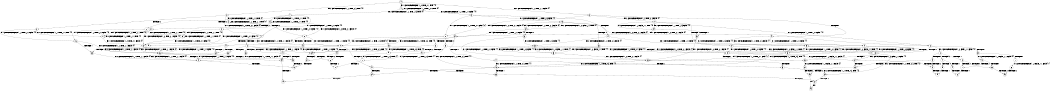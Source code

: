 digraph BCG {
size = "7, 10.5";
center = TRUE;
node [shape = circle];
0 [peripheries = 2];
0 -> 1 [label = "EX !1 !ATOMIC_EXCH_BRANCH (1, +0, TRUE, +0, 1, TRUE) !{0}"];
0 -> 2 [label = "EX !2 !ATOMIC_EXCH_BRANCH (1, +1, TRUE, +0, 3, TRUE) !{0}"];
0 -> 3 [label = "EX !0 !ATOMIC_EXCH_BRANCH (1, +1, TRUE, +1, 1, FALSE) !{0}"];
1 -> 4 [label = "EX !2 !ATOMIC_EXCH_BRANCH (1, +1, TRUE, +0, 3, TRUE) !{0}"];
1 -> 5 [label = "EX !0 !ATOMIC_EXCH_BRANCH (1, +1, TRUE, +1, 1, FALSE) !{0}"];
1 -> 1 [label = "EX !1 !ATOMIC_EXCH_BRANCH (1, +0, TRUE, +0, 1, TRUE) !{0}"];
2 -> 6 [label = "TERMINATE !2"];
2 -> 7 [label = "EX !1 !ATOMIC_EXCH_BRANCH (1, +0, TRUE, +0, 1, FALSE) !{0}"];
2 -> 8 [label = "EX !0 !ATOMIC_EXCH_BRANCH (1, +1, TRUE, +1, 1, TRUE) !{0}"];
3 -> 9 [label = "TERMINATE !0"];
3 -> 10 [label = "EX !1 !ATOMIC_EXCH_BRANCH (1, +0, TRUE, +0, 1, FALSE) !{0}"];
3 -> 11 [label = "EX !2 !ATOMIC_EXCH_BRANCH (1, +1, TRUE, +0, 3, FALSE) !{0}"];
4 -> 12 [label = "TERMINATE !2"];
4 -> 13 [label = "EX !0 !ATOMIC_EXCH_BRANCH (1, +1, TRUE, +1, 1, TRUE) !{0}"];
4 -> 7 [label = "EX !1 !ATOMIC_EXCH_BRANCH (1, +0, TRUE, +0, 1, FALSE) !{0}"];
5 -> 14 [label = "TERMINATE !0"];
5 -> 15 [label = "EX !2 !ATOMIC_EXCH_BRANCH (1, +1, TRUE, +0, 3, FALSE) !{0}"];
5 -> 10 [label = "EX !1 !ATOMIC_EXCH_BRANCH (1, +0, TRUE, +0, 1, FALSE) !{0}"];
6 -> 16 [label = "EX !1 !ATOMIC_EXCH_BRANCH (1, +0, TRUE, +0, 1, FALSE) !{0}"];
6 -> 17 [label = "EX !0 !ATOMIC_EXCH_BRANCH (1, +1, TRUE, +1, 1, TRUE) !{0}"];
7 -> 18 [label = "TERMINATE !1"];
7 -> 19 [label = "TERMINATE !2"];
7 -> 20 [label = "EX !0 !ATOMIC_EXCH_BRANCH (1, +1, TRUE, +1, 1, FALSE) !{0}"];
8 -> 21 [label = "TERMINATE !2"];
8 -> 22 [label = "EX !1 !ATOMIC_EXCH_BRANCH (1, +0, TRUE, +0, 1, FALSE) !{0}"];
8 -> 8 [label = "EX !0 !ATOMIC_EXCH_BRANCH (1, +1, TRUE, +1, 1, TRUE) !{0}"];
9 -> 23 [label = "EX !2 !ATOMIC_EXCH_BRANCH (1, +1, TRUE, +0, 3, FALSE) !{1}"];
9 -> 24 [label = "EX !1 !ATOMIC_EXCH_BRANCH (1, +0, TRUE, +0, 1, FALSE) !{1}"];
10 -> 25 [label = "TERMINATE !1"];
10 -> 26 [label = "TERMINATE !0"];
10 -> 20 [label = "EX !2 !ATOMIC_EXCH_BRANCH (1, +1, TRUE, +0, 3, TRUE) !{0}"];
11 -> 27 [label = "TERMINATE !0"];
11 -> 28 [label = "EX !1 !ATOMIC_EXCH_BRANCH (1, +0, TRUE, +0, 1, FALSE) !{0}"];
11 -> 29 [label = "EX !2 !ATOMIC_EXCH_BRANCH (1, +0, FALSE, +1, 1, TRUE) !{0}"];
12 -> 30 [label = "EX !0 !ATOMIC_EXCH_BRANCH (1, +1, TRUE, +1, 1, TRUE) !{0}"];
12 -> 16 [label = "EX !1 !ATOMIC_EXCH_BRANCH (1, +0, TRUE, +0, 1, FALSE) !{0}"];
13 -> 31 [label = "TERMINATE !2"];
13 -> 22 [label = "EX !1 !ATOMIC_EXCH_BRANCH (1, +0, TRUE, +0, 1, FALSE) !{0}"];
13 -> 13 [label = "EX !0 !ATOMIC_EXCH_BRANCH (1, +1, TRUE, +1, 1, TRUE) !{0}"];
14 -> 32 [label = "EX !2 !ATOMIC_EXCH_BRANCH (1, +1, TRUE, +0, 3, FALSE) !{1}"];
14 -> 24 [label = "EX !1 !ATOMIC_EXCH_BRANCH (1, +0, TRUE, +0, 1, FALSE) !{1}"];
15 -> 33 [label = "TERMINATE !0"];
15 -> 34 [label = "EX !2 !ATOMIC_EXCH_BRANCH (1, +0, FALSE, +1, 1, TRUE) !{0}"];
15 -> 28 [label = "EX !1 !ATOMIC_EXCH_BRANCH (1, +0, TRUE, +0, 1, FALSE) !{0}"];
16 -> 35 [label = "TERMINATE !1"];
16 -> 36 [label = "EX !0 !ATOMIC_EXCH_BRANCH (1, +1, TRUE, +1, 1, FALSE) !{0}"];
17 -> 37 [label = "EX !1 !ATOMIC_EXCH_BRANCH (1, +0, TRUE, +0, 1, FALSE) !{0}"];
17 -> 17 [label = "EX !0 !ATOMIC_EXCH_BRANCH (1, +1, TRUE, +1, 1, TRUE) !{0}"];
18 -> 38 [label = "TERMINATE !2"];
18 -> 39 [label = "EX !0 !ATOMIC_EXCH_BRANCH (1, +1, TRUE, +1, 1, FALSE) !{0}"];
19 -> 35 [label = "TERMINATE !1"];
19 -> 36 [label = "EX !0 !ATOMIC_EXCH_BRANCH (1, +1, TRUE, +1, 1, FALSE) !{0}"];
20 -> 40 [label = "TERMINATE !1"];
20 -> 41 [label = "TERMINATE !2"];
20 -> 42 [label = "TERMINATE !0"];
21 -> 37 [label = "EX !1 !ATOMIC_EXCH_BRANCH (1, +0, TRUE, +0, 1, FALSE) !{0}"];
21 -> 17 [label = "EX !0 !ATOMIC_EXCH_BRANCH (1, +1, TRUE, +1, 1, TRUE) !{0}"];
22 -> 43 [label = "TERMINATE !1"];
22 -> 44 [label = "TERMINATE !2"];
22 -> 20 [label = "EX !0 !ATOMIC_EXCH_BRANCH (1, +1, TRUE, +1, 1, FALSE) !{0}"];
23 -> 45 [label = "EX !1 !ATOMIC_EXCH_BRANCH (1, +0, TRUE, +0, 1, FALSE) !{1}"];
23 -> 46 [label = "EX !2 !ATOMIC_EXCH_BRANCH (1, +0, FALSE, +1, 1, TRUE) !{1}"];
24 -> 47 [label = "TERMINATE !1"];
24 -> 48 [label = "EX !2 !ATOMIC_EXCH_BRANCH (1, +1, TRUE, +0, 3, TRUE) !{1}"];
25 -> 49 [label = "TERMINATE !0"];
25 -> 39 [label = "EX !2 !ATOMIC_EXCH_BRANCH (1, +1, TRUE, +0, 3, TRUE) !{0}"];
26 -> 47 [label = "TERMINATE !1"];
26 -> 48 [label = "EX !2 !ATOMIC_EXCH_BRANCH (1, +1, TRUE, +0, 3, TRUE) !{1}"];
27 -> 45 [label = "EX !1 !ATOMIC_EXCH_BRANCH (1, +0, TRUE, +0, 1, FALSE) !{1}"];
27 -> 46 [label = "EX !2 !ATOMIC_EXCH_BRANCH (1, +0, FALSE, +1, 1, TRUE) !{1}"];
28 -> 50 [label = "TERMINATE !1"];
28 -> 51 [label = "TERMINATE !0"];
28 -> 52 [label = "EX !2 !ATOMIC_EXCH_BRANCH (1, +0, FALSE, +1, 1, FALSE) !{0}"];
29 -> 53 [label = "TERMINATE !0"];
29 -> 54 [label = "EX !1 !ATOMIC_EXCH_BRANCH (1, +0, TRUE, +0, 1, FALSE) !{0}"];
29 -> 11 [label = "EX !2 !ATOMIC_EXCH_BRANCH (1, +1, TRUE, +0, 3, FALSE) !{0}"];
30 -> 37 [label = "EX !1 !ATOMIC_EXCH_BRANCH (1, +0, TRUE, +0, 1, FALSE) !{0}"];
30 -> 30 [label = "EX !0 !ATOMIC_EXCH_BRANCH (1, +1, TRUE, +1, 1, TRUE) !{0}"];
31 -> 37 [label = "EX !1 !ATOMIC_EXCH_BRANCH (1, +0, TRUE, +0, 1, FALSE) !{0}"];
31 -> 30 [label = "EX !0 !ATOMIC_EXCH_BRANCH (1, +1, TRUE, +1, 1, TRUE) !{0}"];
32 -> 55 [label = "EX !2 !ATOMIC_EXCH_BRANCH (1, +0, FALSE, +1, 1, TRUE) !{1}"];
32 -> 45 [label = "EX !1 !ATOMIC_EXCH_BRANCH (1, +0, TRUE, +0, 1, FALSE) !{1}"];
33 -> 55 [label = "EX !2 !ATOMIC_EXCH_BRANCH (1, +0, FALSE, +1, 1, TRUE) !{1}"];
33 -> 45 [label = "EX !1 !ATOMIC_EXCH_BRANCH (1, +0, TRUE, +0, 1, FALSE) !{1}"];
34 -> 56 [label = "TERMINATE !0"];
34 -> 15 [label = "EX !2 !ATOMIC_EXCH_BRANCH (1, +1, TRUE, +0, 3, FALSE) !{0}"];
34 -> 54 [label = "EX !1 !ATOMIC_EXCH_BRANCH (1, +0, TRUE, +0, 1, FALSE) !{0}"];
35 -> 57 [label = "EX !0 !ATOMIC_EXCH_BRANCH (1, +1, TRUE, +1, 1, FALSE) !{0}"];
36 -> 58 [label = "TERMINATE !1"];
36 -> 59 [label = "TERMINATE !0"];
37 -> 60 [label = "TERMINATE !1"];
37 -> 36 [label = "EX !0 !ATOMIC_EXCH_BRANCH (1, +1, TRUE, +1, 1, FALSE) !{0}"];
38 -> 57 [label = "EX !0 !ATOMIC_EXCH_BRANCH (1, +1, TRUE, +1, 1, FALSE) !{0}"];
39 -> 61 [label = "TERMINATE !2"];
39 -> 62 [label = "TERMINATE !0"];
40 -> 61 [label = "TERMINATE !2"];
40 -> 62 [label = "TERMINATE !0"];
41 -> 58 [label = "TERMINATE !1"];
41 -> 59 [label = "TERMINATE !0"];
42 -> 63 [label = "TERMINATE !1"];
42 -> 64 [label = "TERMINATE !2"];
43 -> 65 [label = "TERMINATE !2"];
43 -> 39 [label = "EX !0 !ATOMIC_EXCH_BRANCH (1, +1, TRUE, +1, 1, FALSE) !{0}"];
44 -> 60 [label = "TERMINATE !1"];
44 -> 36 [label = "EX !0 !ATOMIC_EXCH_BRANCH (1, +1, TRUE, +1, 1, FALSE) !{0}"];
45 -> 66 [label = "TERMINATE !1"];
45 -> 67 [label = "EX !2 !ATOMIC_EXCH_BRANCH (1, +0, FALSE, +1, 1, FALSE) !{1}"];
46 -> 68 [label = "EX !1 !ATOMIC_EXCH_BRANCH (1, +0, TRUE, +0, 1, FALSE) !{1}"];
46 -> 23 [label = "EX !2 !ATOMIC_EXCH_BRANCH (1, +1, TRUE, +0, 3, FALSE) !{1}"];
47 -> 69 [label = "EX !2 !ATOMIC_EXCH_BRANCH (1, +1, TRUE, +0, 3, TRUE) !{2}"];
48 -> 63 [label = "TERMINATE !1"];
48 -> 64 [label = "TERMINATE !2"];
49 -> 70 [label = "EX !2 !ATOMIC_EXCH_BRANCH (1, +1, TRUE, +0, 3, TRUE) !{1}"];
50 -> 71 [label = "TERMINATE !0"];
50 -> 72 [label = "EX !2 !ATOMIC_EXCH_BRANCH (1, +0, FALSE, +1, 1, FALSE) !{0}"];
51 -> 66 [label = "TERMINATE !1"];
51 -> 67 [label = "EX !2 !ATOMIC_EXCH_BRANCH (1, +0, FALSE, +1, 1, FALSE) !{1}"];
52 -> 73 [label = "TERMINATE !1"];
52 -> 74 [label = "TERMINATE !2"];
52 -> 75 [label = "TERMINATE !0"];
53 -> 68 [label = "EX !1 !ATOMIC_EXCH_BRANCH (1, +0, TRUE, +0, 1, FALSE) !{1}"];
53 -> 23 [label = "EX !2 !ATOMIC_EXCH_BRANCH (1, +1, TRUE, +0, 3, FALSE) !{1}"];
54 -> 76 [label = "TERMINATE !1"];
54 -> 77 [label = "TERMINATE !0"];
54 -> 20 [label = "EX !2 !ATOMIC_EXCH_BRANCH (1, +1, TRUE, +0, 3, TRUE) !{0}"];
55 -> 32 [label = "EX !2 !ATOMIC_EXCH_BRANCH (1, +1, TRUE, +0, 3, FALSE) !{1}"];
55 -> 68 [label = "EX !1 !ATOMIC_EXCH_BRANCH (1, +0, TRUE, +0, 1, FALSE) !{1}"];
56 -> 32 [label = "EX !2 !ATOMIC_EXCH_BRANCH (1, +1, TRUE, +0, 3, FALSE) !{1}"];
56 -> 68 [label = "EX !1 !ATOMIC_EXCH_BRANCH (1, +0, TRUE, +0, 1, FALSE) !{1}"];
57 -> 78 [label = "TERMINATE !0"];
58 -> 78 [label = "TERMINATE !0"];
59 -> 79 [label = "TERMINATE !1"];
60 -> 57 [label = "EX !0 !ATOMIC_EXCH_BRANCH (1, +1, TRUE, +1, 1, FALSE) !{0}"];
61 -> 78 [label = "TERMINATE !0"];
62 -> 80 [label = "TERMINATE !2"];
63 -> 81 [label = "TERMINATE !2"];
64 -> 79 [label = "TERMINATE !1"];
65 -> 57 [label = "EX !0 !ATOMIC_EXCH_BRANCH (1, +1, TRUE, +1, 1, FALSE) !{0}"];
66 -> 82 [label = "EX !2 !ATOMIC_EXCH_BRANCH (1, +0, FALSE, +1, 1, FALSE) !{2}"];
67 -> 83 [label = "TERMINATE !1"];
67 -> 84 [label = "TERMINATE !2"];
68 -> 85 [label = "TERMINATE !1"];
68 -> 48 [label = "EX !2 !ATOMIC_EXCH_BRANCH (1, +1, TRUE, +0, 3, TRUE) !{1}"];
69 -> 81 [label = "TERMINATE !2"];
70 -> 80 [label = "TERMINATE !2"];
71 -> 86 [label = "EX !2 !ATOMIC_EXCH_BRANCH (1, +0, FALSE, +1, 1, FALSE) !{1}"];
72 -> 87 [label = "TERMINATE !2"];
72 -> 88 [label = "TERMINATE !0"];
73 -> 87 [label = "TERMINATE !2"];
73 -> 88 [label = "TERMINATE !0"];
74 -> 89 [label = "TERMINATE !1"];
74 -> 90 [label = "TERMINATE !0"];
75 -> 83 [label = "TERMINATE !1"];
75 -> 84 [label = "TERMINATE !2"];
76 -> 91 [label = "TERMINATE !0"];
76 -> 39 [label = "EX !2 !ATOMIC_EXCH_BRANCH (1, +1, TRUE, +0, 3, TRUE) !{0}"];
77 -> 85 [label = "TERMINATE !1"];
77 -> 48 [label = "EX !2 !ATOMIC_EXCH_BRANCH (1, +1, TRUE, +0, 3, TRUE) !{1}"];
81 -> 92 [label = "exit"];
82 -> 93 [label = "TERMINATE !2"];
83 -> 93 [label = "TERMINATE !2"];
84 -> 94 [label = "TERMINATE !1"];
85 -> 69 [label = "EX !2 !ATOMIC_EXCH_BRANCH (1, +1, TRUE, +0, 3, TRUE) !{2}"];
86 -> 95 [label = "TERMINATE !2"];
87 -> 96 [label = "TERMINATE !0"];
88 -> 95 [label = "TERMINATE !2"];
89 -> 96 [label = "TERMINATE !0"];
90 -> 94 [label = "TERMINATE !1"];
91 -> 70 [label = "EX !2 !ATOMIC_EXCH_BRANCH (1, +1, TRUE, +0, 3, TRUE) !{1}"];
93 -> 92 [label = "exit"];
}
